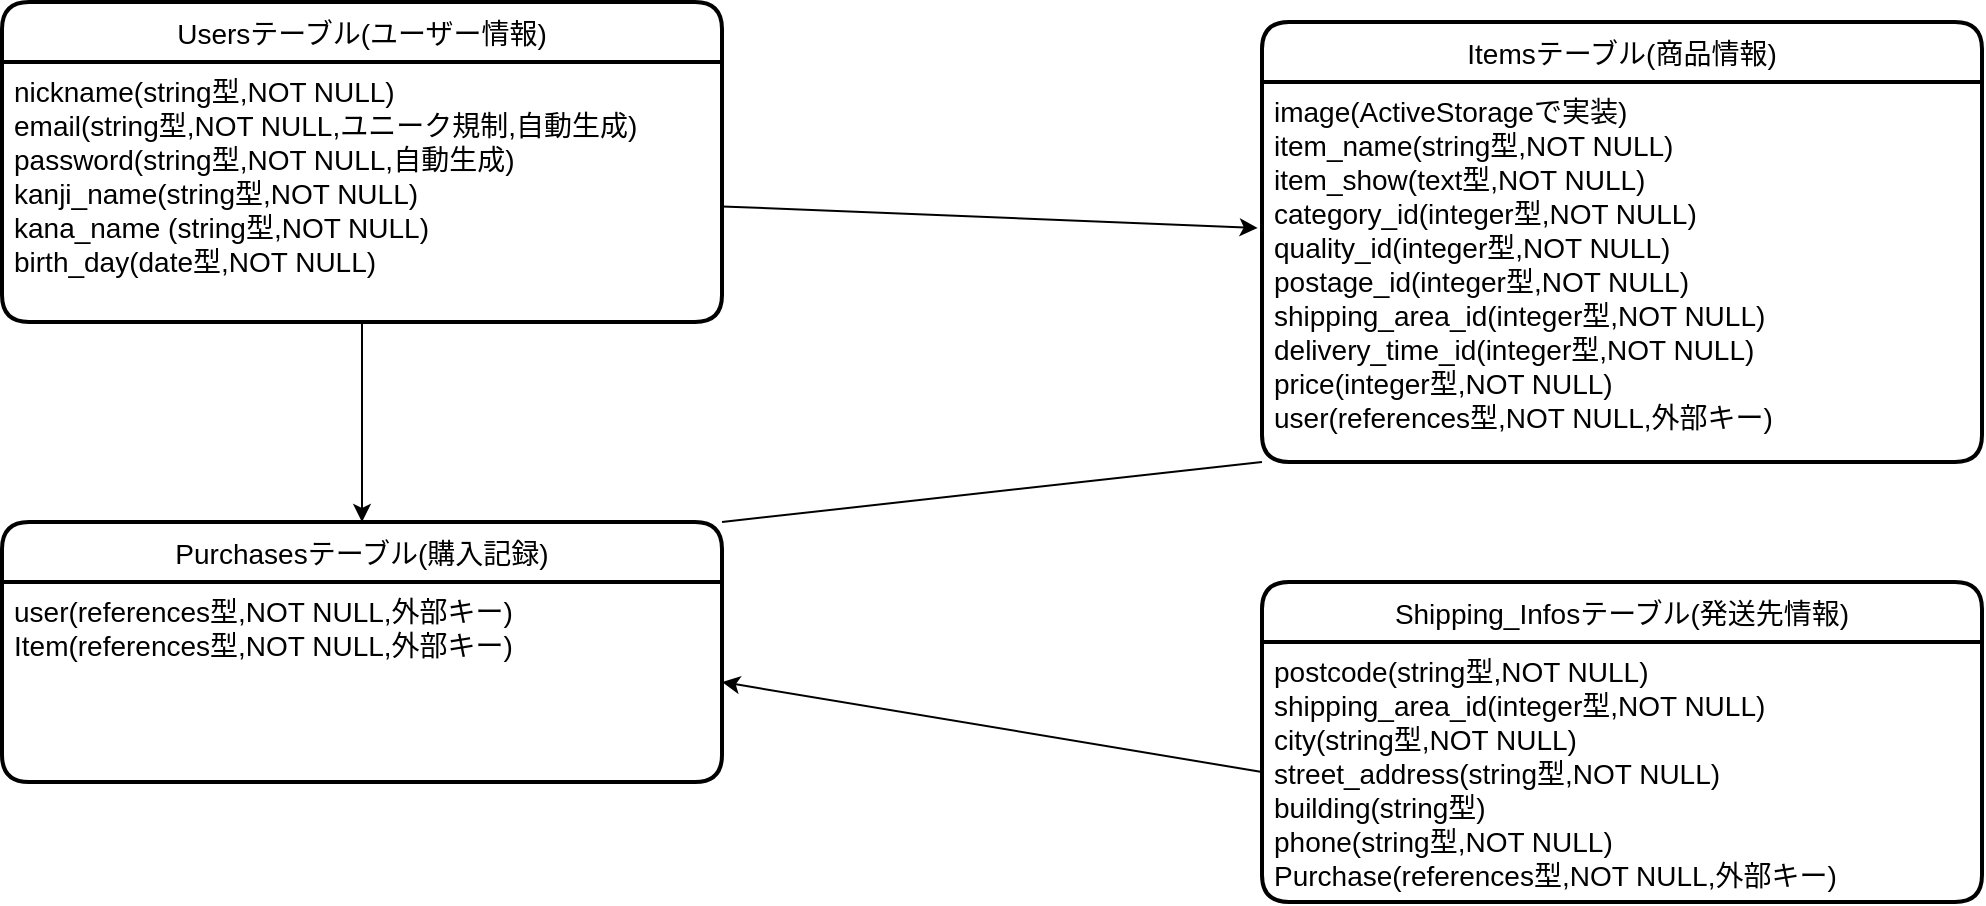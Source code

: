 <mxfile>
    <diagram id="LyIwyY-two1CCiydGb-U" name="ページ1">
        <mxGraphModel dx="1966" dy="644" grid="1" gridSize="10" guides="1" tooltips="1" connect="1" arrows="1" fold="1" page="1" pageScale="1" pageWidth="827" pageHeight="1169" math="0" shadow="0">
            <root>
                <mxCell id="0"/>
                <mxCell id="1" parent="0"/>
                <mxCell id="18" value="Usersテーブル(ユーザー情報)" style="swimlane;childLayout=stackLayout;horizontal=1;startSize=30;horizontalStack=0;rounded=1;fontSize=14;fontStyle=0;strokeWidth=2;resizeParent=0;resizeLast=1;shadow=0;dashed=0;align=center;" parent="1" vertex="1">
                    <mxGeometry x="-80" y="20" width="360" height="160" as="geometry"/>
                </mxCell>
                <mxCell id="19" value="nickname(string型,NOT NULL)&#10;email(string型,NOT NULL,ユニーク規制,自動生成)&#10;password(string型,NOT NULL,自動生成)&#10;kanji_name(string型,NOT NULL)&#10;kana_name (string型,NOT NULL)&#10;birth_day(date型,NOT NULL)" style="align=left;strokeColor=none;fillColor=none;spacingLeft=4;fontSize=14;verticalAlign=top;resizable=0;rotatable=0;part=1;" parent="18" vertex="1">
                    <mxGeometry y="30" width="360" height="130" as="geometry"/>
                </mxCell>
                <mxCell id="20" value="Itemsテーブル(商品情報)" style="swimlane;childLayout=stackLayout;horizontal=1;startSize=30;horizontalStack=0;rounded=1;fontSize=14;fontStyle=0;strokeWidth=2;resizeParent=0;resizeLast=1;shadow=0;dashed=0;align=center;" parent="1" vertex="1">
                    <mxGeometry x="550" y="30" width="360" height="220" as="geometry"/>
                </mxCell>
                <mxCell id="21" value="image(ActiveStorageで実装)&#10;item_name(string型,NOT NULL)&#10;item_show(text型,NOT NULL)&#10;category_id(integer型,NOT NULL)&#10;quality_id(integer型,NOT NULL)&#10;postage_id(integer型,NOT NULL)&#10;shipping_area_id(integer型,NOT NULL)&#10;delivery_time_id(integer型,NOT NULL)&#10;price(integer型,NOT NULL)&#10;user(references型,NOT NULL,外部キー)" style="align=left;strokeColor=none;fillColor=none;spacingLeft=4;fontSize=14;verticalAlign=top;resizable=0;rotatable=0;part=1;" parent="20" vertex="1">
                    <mxGeometry y="30" width="360" height="190" as="geometry"/>
                </mxCell>
                <mxCell id="22" value="Purchasesテーブル(購入記録)" style="swimlane;childLayout=stackLayout;horizontal=1;startSize=30;horizontalStack=0;rounded=1;fontSize=14;fontStyle=0;strokeWidth=2;resizeParent=0;resizeLast=1;shadow=0;dashed=0;align=center;" parent="1" vertex="1">
                    <mxGeometry x="-80" y="280" width="360" height="130" as="geometry"/>
                </mxCell>
                <mxCell id="23" value="user(references型,NOT NULL,外部キー)&#10;Item(references型,NOT NULL,外部キー)" style="align=left;strokeColor=none;fillColor=none;spacingLeft=4;fontSize=14;verticalAlign=top;resizable=0;rotatable=0;part=1;" parent="22" vertex="1">
                    <mxGeometry y="30" width="360" height="100" as="geometry"/>
                </mxCell>
                <mxCell id="24" value="Shipping_Infosテーブル(発送先情報)" style="swimlane;childLayout=stackLayout;horizontal=1;startSize=30;horizontalStack=0;rounded=1;fontSize=14;fontStyle=0;strokeWidth=2;resizeParent=0;resizeLast=1;shadow=0;dashed=0;align=center;" parent="1" vertex="1">
                    <mxGeometry x="550" y="310" width="360" height="160" as="geometry"/>
                </mxCell>
                <mxCell id="25" value="postcode(string型,NOT NULL)&#10;shipping_area_id(integer型,NOT NULL)&#10;city(string型,NOT NULL)&#10;street_address(string型,NOT NULL)&#10;building(string型)&#10;phone(string型,NOT NULL)&#10;Purchase(references型,NOT NULL,外部キー)" style="align=left;strokeColor=none;fillColor=none;spacingLeft=4;fontSize=14;verticalAlign=top;resizable=0;rotatable=0;part=1;" parent="24" vertex="1">
                    <mxGeometry y="30" width="360" height="130" as="geometry"/>
                </mxCell>
                <mxCell id="28" style="edgeStyle=none;html=1;entryX=-0.006;entryY=0.384;entryDx=0;entryDy=0;entryPerimeter=0;" parent="1" source="19" edge="1" target="21">
                    <mxGeometry relative="1" as="geometry">
                        <mxPoint x="540" y="130" as="targetPoint"/>
                    </mxGeometry>
                </mxCell>
                <mxCell id="29" style="edgeStyle=none;html=1;exitX=0.5;exitY=1;exitDx=0;exitDy=0;entryX=0.5;entryY=0;entryDx=0;entryDy=0;" parent="1" source="19" target="22" edge="1">
                    <mxGeometry relative="1" as="geometry"/>
                </mxCell>
                <mxCell id="31" style="edgeStyle=none;html=1;exitX=0;exitY=1;exitDx=0;exitDy=0;entryX=1;entryY=0;entryDx=0;entryDy=0;endArrow=none;endFill=0;" parent="1" source="21" target="22" edge="1">
                    <mxGeometry relative="1" as="geometry"/>
                </mxCell>
                <mxCell id="34" style="edgeStyle=none;html=1;exitX=0;exitY=0.5;exitDx=0;exitDy=0;entryX=1;entryY=0.5;entryDx=0;entryDy=0;endArrow=classic;endFill=1;" parent="1" source="25" target="23" edge="1">
                    <mxGeometry relative="1" as="geometry"/>
                </mxCell>
            </root>
        </mxGraphModel>
    </diagram>
</mxfile>